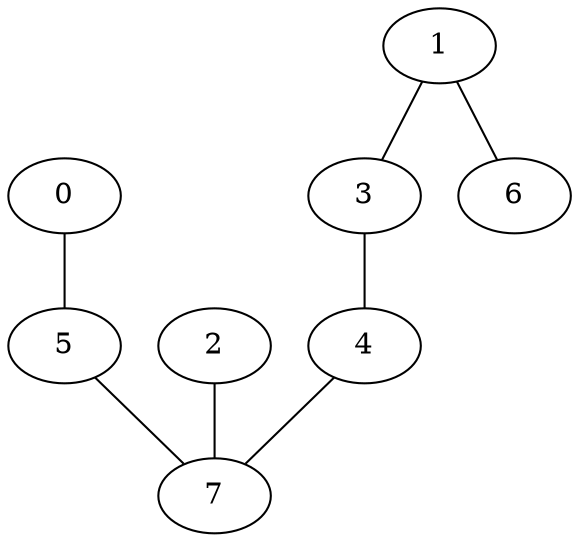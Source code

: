 graph {
    0 [ label = "0" ]
    1 [ label = "1" ]
    2 [ label = "2" ]
    3 [ label = "3" ]
    4 [ label = "4" ]
    5 [ label = "5" ]
    6 [ label = "6" ]
    7 [ label = "7" ]
    0 -- 5 [ ]
    1 -- 3 [ ]
    1 -- 6 [ ]
    2 -- 7 [ ]
    3 -- 4 [ ]
    4 -- 7 [ ]
    5 -- 7 [ ]
}


